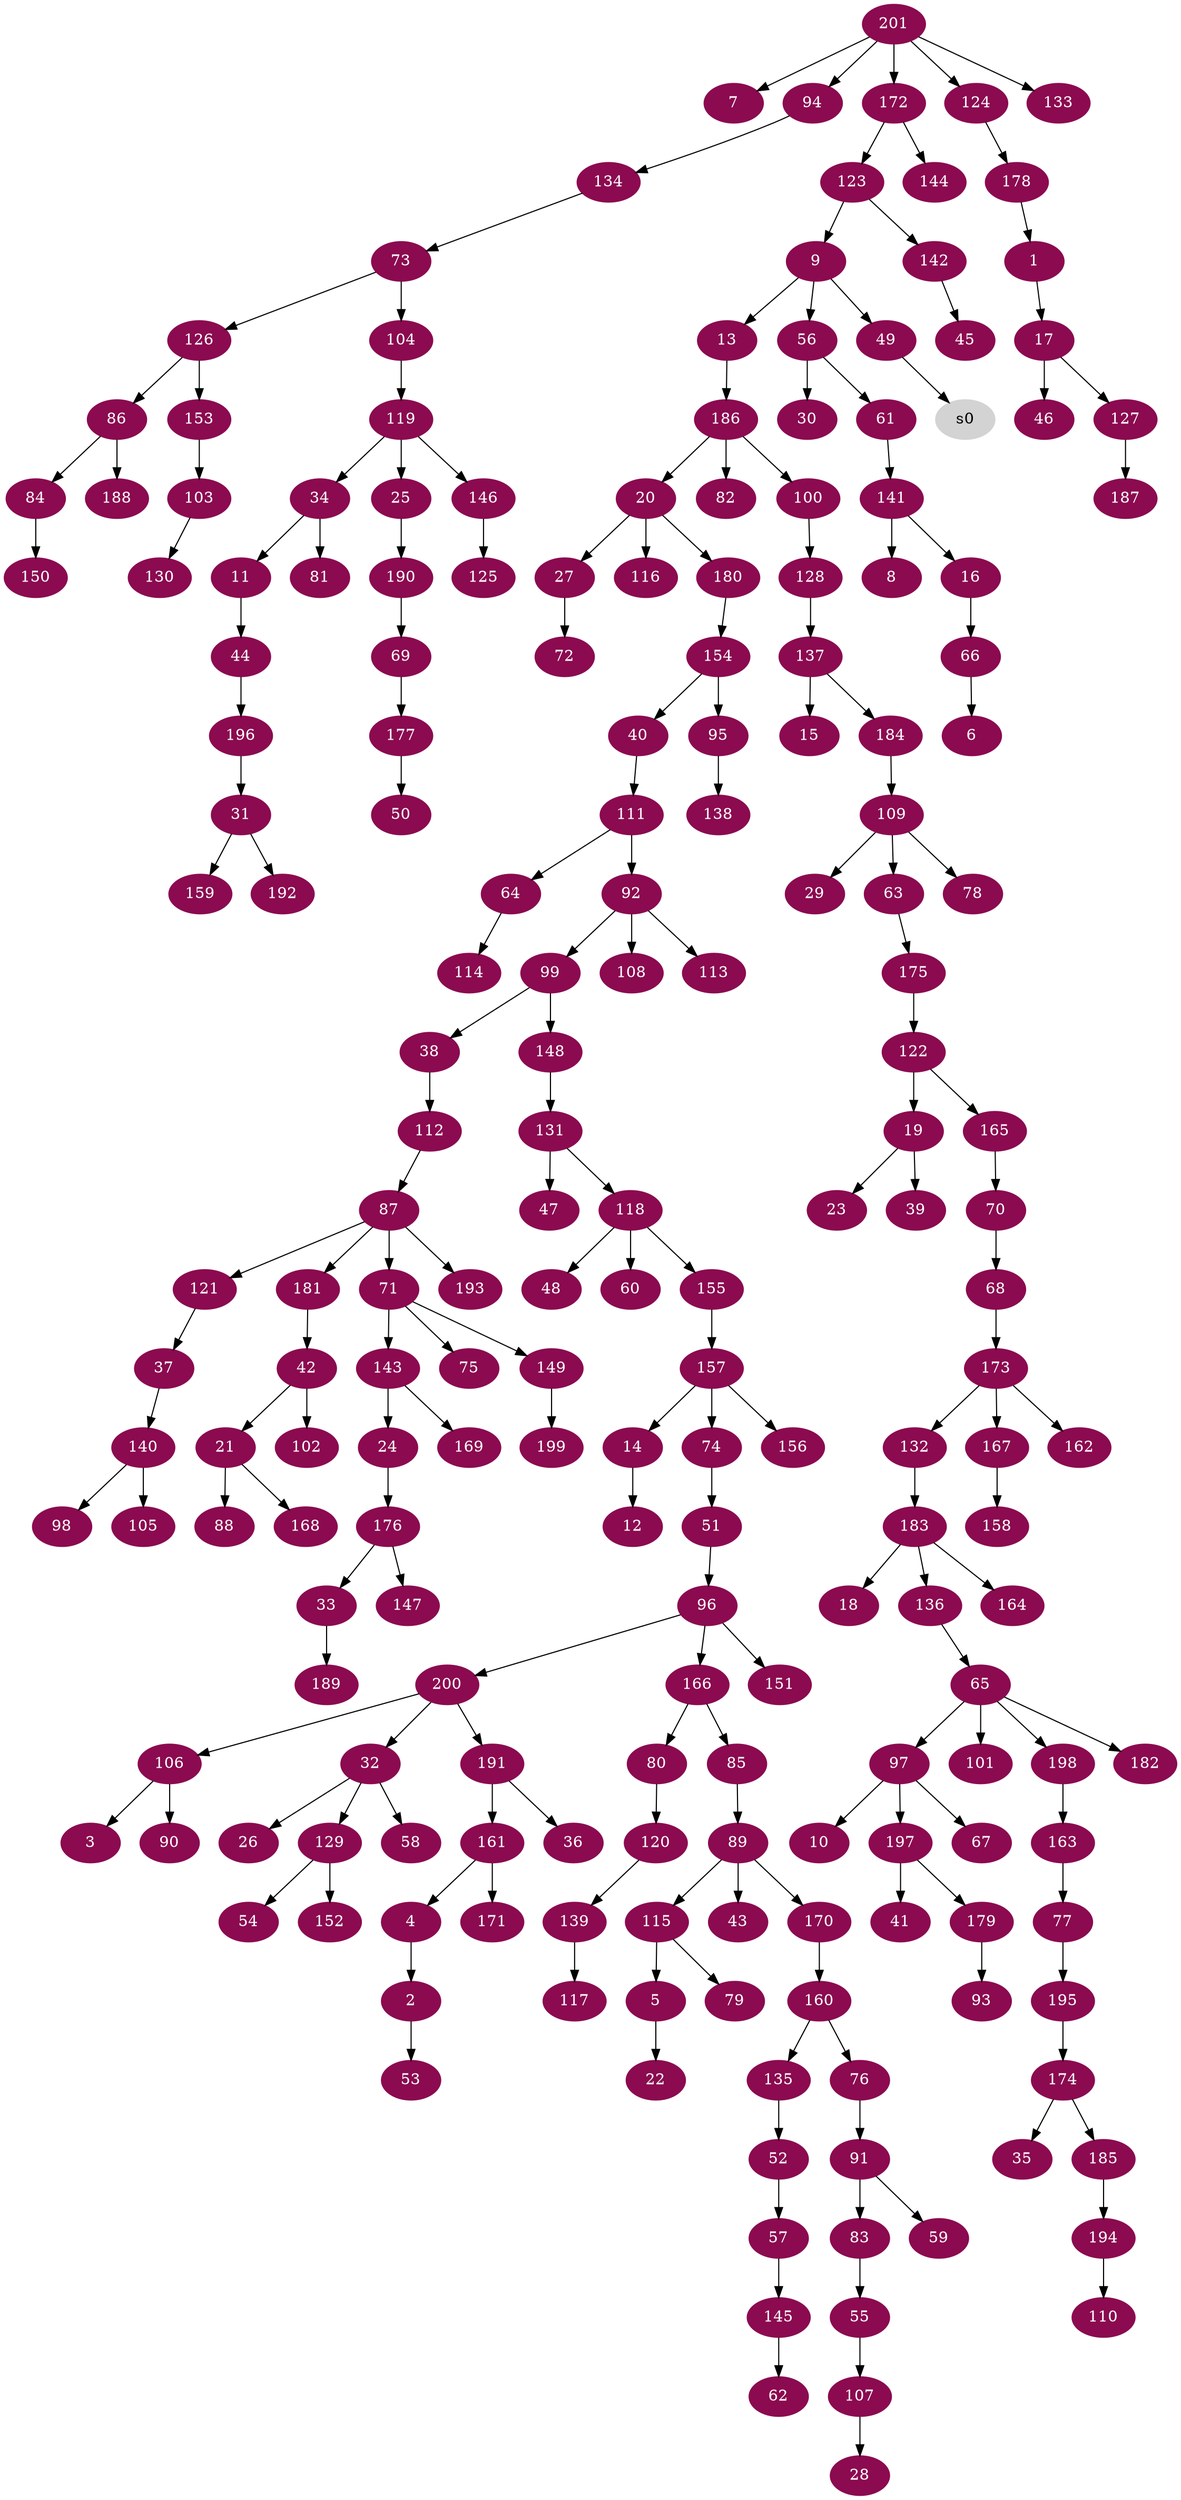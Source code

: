 digraph G {
node [color=deeppink4, style=filled, fontcolor=white];
178 -> 1;
4 -> 2;
106 -> 3;
161 -> 4;
115 -> 5;
66 -> 6;
201 -> 7;
141 -> 8;
123 -> 9;
97 -> 10;
34 -> 11;
14 -> 12;
9 -> 13;
157 -> 14;
137 -> 15;
141 -> 16;
1 -> 17;
183 -> 18;
122 -> 19;
186 -> 20;
42 -> 21;
5 -> 22;
19 -> 23;
143 -> 24;
119 -> 25;
32 -> 26;
20 -> 27;
107 -> 28;
109 -> 29;
56 -> 30;
196 -> 31;
200 -> 32;
176 -> 33;
119 -> 34;
174 -> 35;
191 -> 36;
121 -> 37;
99 -> 38;
19 -> 39;
154 -> 40;
197 -> 41;
181 -> 42;
89 -> 43;
11 -> 44;
142 -> 45;
17 -> 46;
131 -> 47;
118 -> 48;
9 -> 49;
177 -> 50;
74 -> 51;
135 -> 52;
2 -> 53;
129 -> 54;
83 -> 55;
9 -> 56;
52 -> 57;
32 -> 58;
91 -> 59;
118 -> 60;
56 -> 61;
145 -> 62;
109 -> 63;
111 -> 64;
136 -> 65;
16 -> 66;
97 -> 67;
70 -> 68;
190 -> 69;
165 -> 70;
87 -> 71;
27 -> 72;
134 -> 73;
157 -> 74;
71 -> 75;
160 -> 76;
163 -> 77;
109 -> 78;
115 -> 79;
166 -> 80;
34 -> 81;
186 -> 82;
91 -> 83;
86 -> 84;
166 -> 85;
126 -> 86;
112 -> 87;
21 -> 88;
85 -> 89;
106 -> 90;
76 -> 91;
111 -> 92;
179 -> 93;
201 -> 94;
154 -> 95;
51 -> 96;
65 -> 97;
140 -> 98;
92 -> 99;
186 -> 100;
65 -> 101;
42 -> 102;
153 -> 103;
73 -> 104;
140 -> 105;
200 -> 106;
55 -> 107;
92 -> 108;
184 -> 109;
194 -> 110;
40 -> 111;
38 -> 112;
92 -> 113;
64 -> 114;
89 -> 115;
20 -> 116;
139 -> 117;
131 -> 118;
104 -> 119;
80 -> 120;
87 -> 121;
175 -> 122;
172 -> 123;
201 -> 124;
146 -> 125;
73 -> 126;
17 -> 127;
100 -> 128;
32 -> 129;
103 -> 130;
148 -> 131;
173 -> 132;
201 -> 133;
94 -> 134;
160 -> 135;
183 -> 136;
128 -> 137;
95 -> 138;
120 -> 139;
37 -> 140;
61 -> 141;
123 -> 142;
71 -> 143;
172 -> 144;
57 -> 145;
119 -> 146;
176 -> 147;
99 -> 148;
71 -> 149;
84 -> 150;
96 -> 151;
129 -> 152;
126 -> 153;
180 -> 154;
118 -> 155;
157 -> 156;
155 -> 157;
167 -> 158;
31 -> 159;
170 -> 160;
191 -> 161;
173 -> 162;
198 -> 163;
183 -> 164;
122 -> 165;
96 -> 166;
173 -> 167;
21 -> 168;
143 -> 169;
89 -> 170;
161 -> 171;
201 -> 172;
68 -> 173;
195 -> 174;
63 -> 175;
24 -> 176;
69 -> 177;
124 -> 178;
197 -> 179;
20 -> 180;
87 -> 181;
65 -> 182;
132 -> 183;
137 -> 184;
174 -> 185;
13 -> 186;
127 -> 187;
86 -> 188;
33 -> 189;
25 -> 190;
200 -> 191;
31 -> 192;
87 -> 193;
185 -> 194;
77 -> 195;
44 -> 196;
97 -> 197;
65 -> 198;
149 -> 199;
96 -> 200;
node [color=lightgrey, style=filled, fontcolor=black];
49 -> s0;
}
